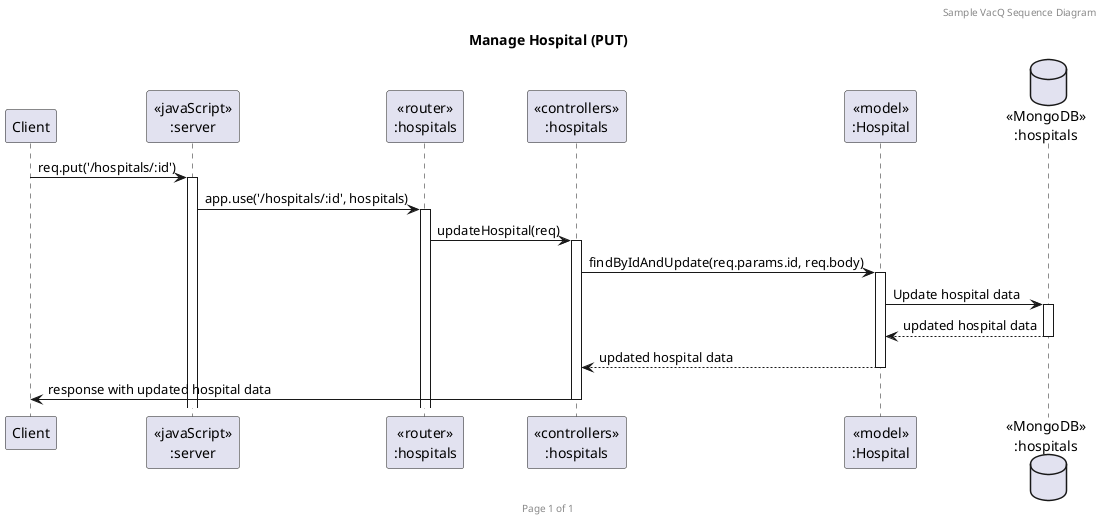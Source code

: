 @startuml Manage Hospital (PUT)

header Sample VacQ Sequence Diagram
footer Page %page% of %lastpage%
title "Manage Hospital (PUT)"

participant "Client" as client
participant "<<javaScript>>\n:server" as server
participant "<<router>>\n:hospitals" as routerHospitals
participant "<<controllers>>\n:hospitals" as controllersHospitals
participant "<<model>>\n:Hospital" as modelHospital
database "<<MongoDB>>\n:hospitals" as HospitalsDatabase

client->server ++:req.put('/hospitals/:id')
server->routerHospitals ++:app.use('/hospitals/:id', hospitals)
routerHospitals -> controllersHospitals ++:updateHospital(req)
controllersHospitals->modelHospital ++:findByIdAndUpdate(req.params.id, req.body)
modelHospital ->HospitalsDatabase ++: Update hospital data
HospitalsDatabase --> modelHospital --: updated hospital data
controllersHospitals <-- modelHospital --: updated hospital data
controllersHospitals->client --: response with updated hospital data

@enduml 
